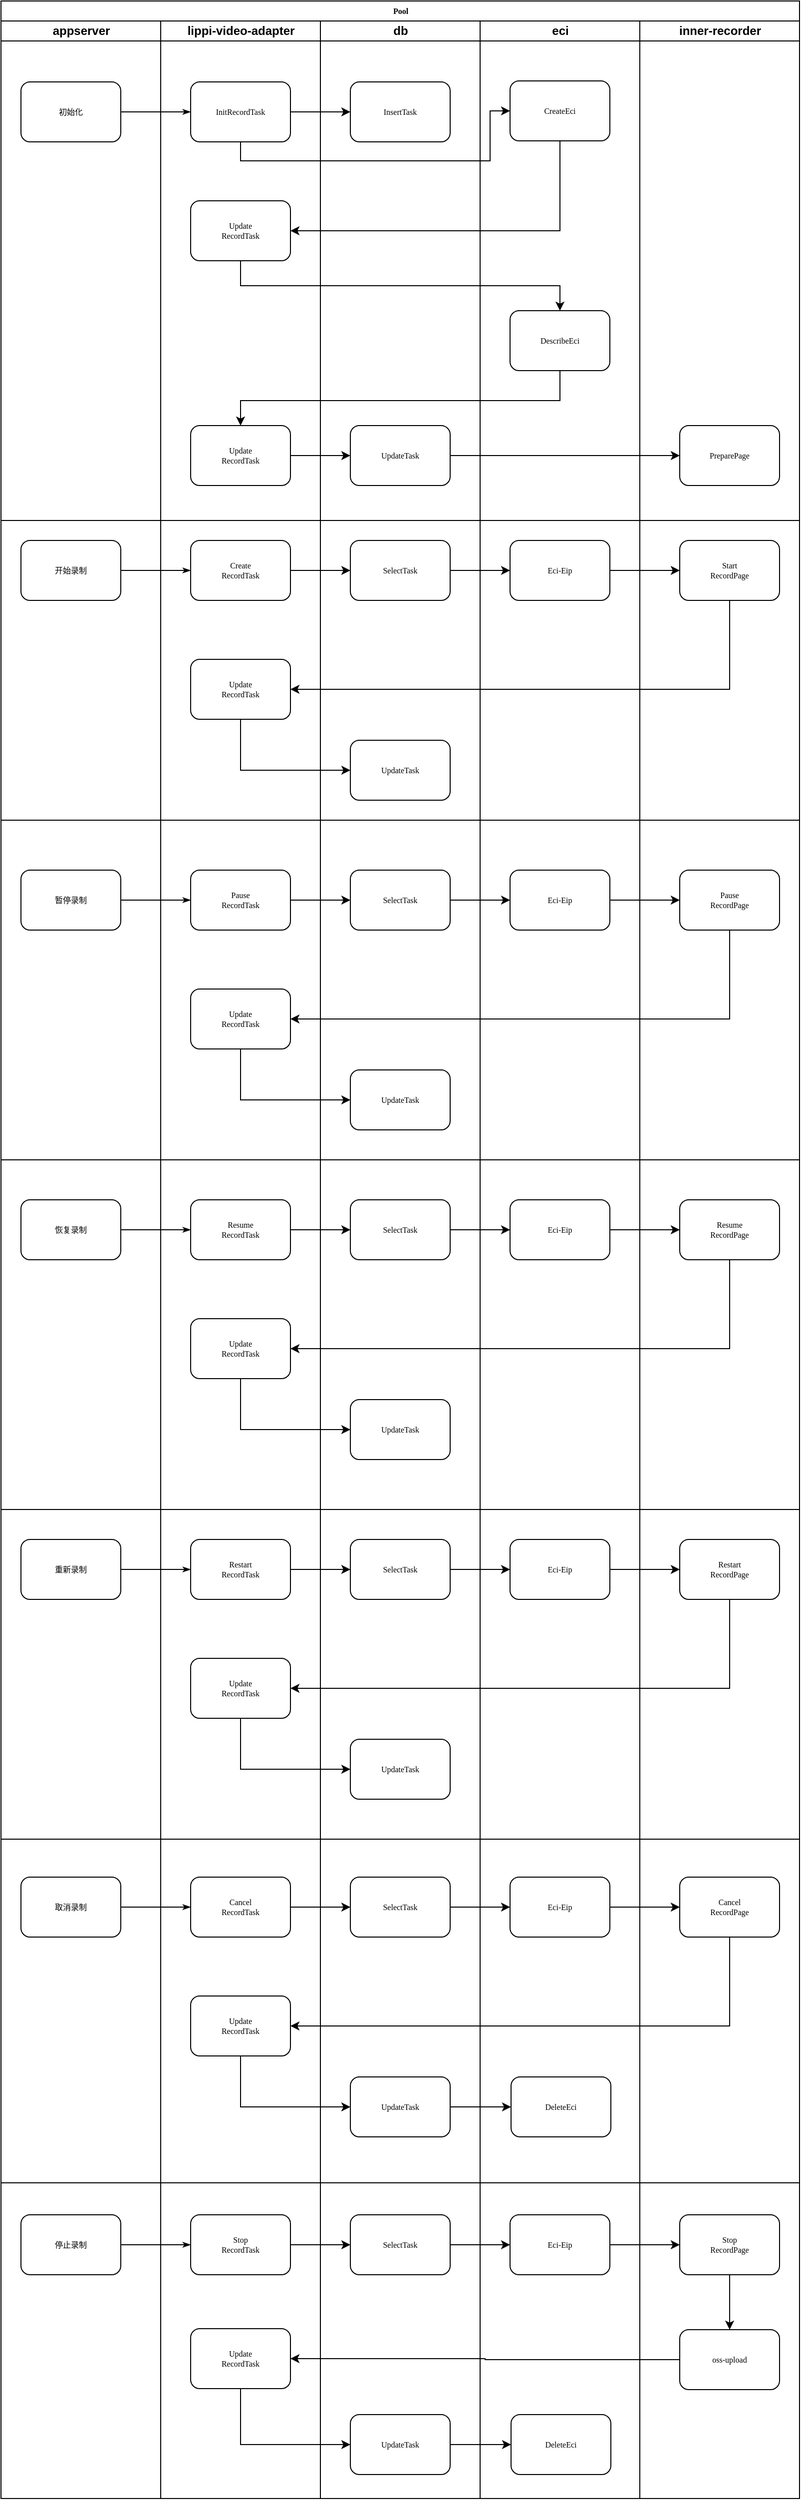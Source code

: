 <mxfile version="14.8.6" type="github">
  <diagram name="Page-1" id="74e2e168-ea6b-b213-b513-2b3c1d86103e">
    <mxGraphModel dx="1327" dy="1628" grid="1" gridSize="10" guides="1" tooltips="1" connect="1" arrows="1" fold="1" page="1" pageScale="1" pageWidth="1100" pageHeight="850" background="none" math="0" shadow="0">
      <root>
        <mxCell id="0" />
        <mxCell id="1" parent="0" />
        <mxCell id="77e6c97f196da883-1" value="Pool" style="swimlane;html=1;childLayout=stackLayout;startSize=20;rounded=0;shadow=0;labelBackgroundColor=none;strokeWidth=1;fontFamily=Verdana;fontSize=8;align=center;" parent="1" vertex="1">
          <mxGeometry x="70" y="-60" width="800" height="2500" as="geometry" />
        </mxCell>
        <mxCell id="77e6c97f196da883-26" style="edgeStyle=orthogonalEdgeStyle;rounded=1;html=1;labelBackgroundColor=none;startArrow=none;startFill=0;startSize=5;endArrow=classicThin;endFill=1;endSize=5;jettySize=auto;orthogonalLoop=1;strokeWidth=1;fontFamily=Verdana;fontSize=8" parent="77e6c97f196da883-1" source="77e6c97f196da883-8" target="77e6c97f196da883-11" edge="1">
          <mxGeometry relative="1" as="geometry" />
        </mxCell>
        <mxCell id="77e6c97f196da883-2" value="appserver" style="swimlane;html=1;startSize=20;" parent="77e6c97f196da883-1" vertex="1">
          <mxGeometry y="20" width="160" height="2480" as="geometry" />
        </mxCell>
        <mxCell id="77e6c97f196da883-8" value="初始化" style="rounded=1;whiteSpace=wrap;html=1;shadow=0;labelBackgroundColor=none;strokeWidth=1;fontFamily=Verdana;fontSize=8;align=center;" parent="77e6c97f196da883-2" vertex="1">
          <mxGeometry x="20" y="61" width="100" height="60" as="geometry" />
        </mxCell>
        <mxCell id="77e6c97f196da883-3" value="lippi-video-adapter" style="swimlane;html=1;startSize=20;" parent="77e6c97f196da883-1" vertex="1">
          <mxGeometry x="160" y="20" width="160" height="2480" as="geometry" />
        </mxCell>
        <mxCell id="77e6c97f196da883-11" value="InitRecordTask" style="rounded=1;whiteSpace=wrap;html=1;shadow=0;labelBackgroundColor=none;strokeWidth=1;fontFamily=Verdana;fontSize=8;align=center;" parent="77e6c97f196da883-3" vertex="1">
          <mxGeometry x="30" y="61" width="100" height="60" as="geometry" />
        </mxCell>
        <mxCell id="JTh4NQwazE_CQNcOJ4YT-9" value="Update&lt;br&gt;RecordTask" style="rounded=1;whiteSpace=wrap;html=1;shadow=0;labelBackgroundColor=none;strokeWidth=1;fontFamily=Verdana;fontSize=8;align=center;" vertex="1" parent="77e6c97f196da883-3">
          <mxGeometry x="30" y="180" width="100" height="60" as="geometry" />
        </mxCell>
        <mxCell id="JTh4NQwazE_CQNcOJ4YT-171" value="Update&lt;br&gt;RecordTask" style="rounded=1;whiteSpace=wrap;html=1;shadow=0;labelBackgroundColor=none;strokeWidth=1;fontFamily=Verdana;fontSize=8;align=center;" vertex="1" parent="77e6c97f196da883-3">
          <mxGeometry x="30" y="2310" width="100" height="60" as="geometry" />
        </mxCell>
        <mxCell id="JTh4NQwazE_CQNcOJ4YT-72" value="" style="edgeStyle=orthogonalEdgeStyle;rounded=0;orthogonalLoop=1;jettySize=auto;html=1;entryX=0;entryY=0.5;entryDx=0;entryDy=0;" edge="1" parent="77e6c97f196da883-1" source="JTh4NQwazE_CQNcOJ4YT-13" target="JTh4NQwazE_CQNcOJ4YT-5">
          <mxGeometry relative="1" as="geometry">
            <mxPoint x="530" y="455" as="targetPoint" />
          </mxGeometry>
        </mxCell>
        <mxCell id="77e6c97f196da883-4" value="db" style="swimlane;html=1;startSize=20;" parent="77e6c97f196da883-1" vertex="1">
          <mxGeometry x="320" y="20" width="160" height="2480" as="geometry" />
        </mxCell>
        <mxCell id="JTh4NQwazE_CQNcOJ4YT-1" value="InsertTask" style="rounded=1;whiteSpace=wrap;html=1;shadow=0;labelBackgroundColor=none;strokeWidth=1;fontFamily=Verdana;fontSize=8;align=center;" vertex="1" parent="77e6c97f196da883-4">
          <mxGeometry x="30" y="61" width="100" height="60" as="geometry" />
        </mxCell>
        <mxCell id="JTh4NQwazE_CQNcOJ4YT-13" value="UpdateTask" style="rounded=1;whiteSpace=wrap;html=1;shadow=0;labelBackgroundColor=none;strokeWidth=1;fontFamily=Verdana;fontSize=8;align=center;" vertex="1" parent="77e6c97f196da883-4">
          <mxGeometry x="30" y="405" width="100" height="60" as="geometry" />
        </mxCell>
        <mxCell id="JTh4NQwazE_CQNcOJ4YT-173" value="" style="endArrow=none;html=1;" edge="1" parent="77e6c97f196da883-4">
          <mxGeometry width="50" height="50" relative="1" as="geometry">
            <mxPoint x="-320" y="2164.0" as="sourcePoint" />
            <mxPoint x="480" y="2164.0" as="targetPoint" />
          </mxGeometry>
        </mxCell>
        <mxCell id="77e6c97f196da883-5" value="eci" style="swimlane;html=1;startSize=20;" parent="77e6c97f196da883-1" vertex="1">
          <mxGeometry x="480" y="20" width="160" height="2480" as="geometry" />
        </mxCell>
        <mxCell id="JTh4NQwazE_CQNcOJ4YT-4" value="CreateEci" style="rounded=1;whiteSpace=wrap;html=1;shadow=0;labelBackgroundColor=none;strokeWidth=1;fontFamily=Verdana;fontSize=8;align=center;" vertex="1" parent="77e6c97f196da883-5">
          <mxGeometry x="30" y="60" width="100" height="60" as="geometry" />
        </mxCell>
        <mxCell id="JTh4NQwazE_CQNcOJ4YT-65" value="DescribeEci" style="rounded=1;whiteSpace=wrap;html=1;shadow=0;labelBackgroundColor=none;strokeWidth=1;fontFamily=Verdana;fontSize=8;align=center;" vertex="1" parent="77e6c97f196da883-5">
          <mxGeometry x="30" y="290" width="100" height="60" as="geometry" />
        </mxCell>
        <mxCell id="JTh4NQwazE_CQNcOJ4YT-141" value="DeleteEci" style="rounded=1;whiteSpace=wrap;html=1;shadow=0;labelBackgroundColor=none;strokeWidth=1;fontFamily=Verdana;fontSize=8;align=center;" vertex="1" parent="77e6c97f196da883-5">
          <mxGeometry x="31" y="2058" width="100" height="60" as="geometry" />
        </mxCell>
        <mxCell id="77e6c97f196da883-6" value="inner-recorder" style="swimlane;html=1;startSize=20;" parent="77e6c97f196da883-1" vertex="1">
          <mxGeometry x="640" y="20" width="160" height="2480" as="geometry" />
        </mxCell>
        <mxCell id="JTh4NQwazE_CQNcOJ4YT-5" value="PreparePage" style="rounded=1;whiteSpace=wrap;html=1;shadow=0;labelBackgroundColor=none;strokeWidth=1;fontFamily=Verdana;fontSize=8;align=center;" vertex="1" parent="77e6c97f196da883-6">
          <mxGeometry x="40" y="405" width="100" height="60" as="geometry" />
        </mxCell>
        <mxCell id="JTh4NQwazE_CQNcOJ4YT-21" value="Start&lt;br&gt;RecordPage" style="rounded=1;whiteSpace=wrap;html=1;shadow=0;labelBackgroundColor=none;strokeWidth=1;fontFamily=Verdana;fontSize=8;align=center;" vertex="1" parent="77e6c97f196da883-6">
          <mxGeometry x="40" y="520" width="100" height="60" as="geometry" />
        </mxCell>
        <mxCell id="JTh4NQwazE_CQNcOJ4YT-174" value="oss-upload" style="rounded=1;whiteSpace=wrap;html=1;shadow=0;labelBackgroundColor=none;strokeWidth=1;fontFamily=Verdana;fontSize=8;align=center;" vertex="1" parent="77e6c97f196da883-6">
          <mxGeometry x="40" y="2311" width="100" height="60" as="geometry" />
        </mxCell>
        <mxCell id="JTh4NQwazE_CQNcOJ4YT-2" value="" style="edgeStyle=orthogonalEdgeStyle;rounded=0;orthogonalLoop=1;jettySize=auto;html=1;" edge="1" parent="77e6c97f196da883-1" source="77e6c97f196da883-11" target="JTh4NQwazE_CQNcOJ4YT-1">
          <mxGeometry relative="1" as="geometry" />
        </mxCell>
        <mxCell id="JTh4NQwazE_CQNcOJ4YT-3" value="" style="edgeStyle=orthogonalEdgeStyle;rounded=0;orthogonalLoop=1;jettySize=auto;html=1;entryX=0;entryY=0.5;entryDx=0;entryDy=0;" edge="1" parent="77e6c97f196da883-1" source="77e6c97f196da883-11" target="JTh4NQwazE_CQNcOJ4YT-4">
          <mxGeometry relative="1" as="geometry">
            <mxPoint x="540" y="140" as="targetPoint" />
            <Array as="points">
              <mxPoint x="240" y="160" />
              <mxPoint x="490" y="160" />
              <mxPoint x="490" y="110" />
            </Array>
          </mxGeometry>
        </mxCell>
        <mxCell id="JTh4NQwazE_CQNcOJ4YT-8" value="" style="edgeStyle=orthogonalEdgeStyle;rounded=0;orthogonalLoop=1;jettySize=auto;html=1;" edge="1" parent="77e6c97f196da883-1" source="JTh4NQwazE_CQNcOJ4YT-4">
          <mxGeometry relative="1" as="geometry">
            <mxPoint x="290" y="230" as="targetPoint" />
            <Array as="points">
              <mxPoint x="560" y="230" />
            </Array>
          </mxGeometry>
        </mxCell>
        <mxCell id="JTh4NQwazE_CQNcOJ4YT-66" value="" style="edgeStyle=orthogonalEdgeStyle;rounded=0;orthogonalLoop=1;jettySize=auto;html=1;exitX=0.5;exitY=1;exitDx=0;exitDy=0;" edge="1" parent="77e6c97f196da883-1" source="JTh4NQwazE_CQNcOJ4YT-9" target="JTh4NQwazE_CQNcOJ4YT-65">
          <mxGeometry relative="1" as="geometry" />
        </mxCell>
        <mxCell id="JTh4NQwazE_CQNcOJ4YT-177" value="" style="edgeStyle=orthogonalEdgeStyle;rounded=0;orthogonalLoop=1;jettySize=auto;html=1;entryX=1;entryY=0.5;entryDx=0;entryDy=0;" edge="1" parent="77e6c97f196da883-1" source="JTh4NQwazE_CQNcOJ4YT-174" target="JTh4NQwazE_CQNcOJ4YT-171">
          <mxGeometry relative="1" as="geometry">
            <mxPoint x="600" y="2370" as="targetPoint" />
          </mxGeometry>
        </mxCell>
        <mxCell id="JTh4NQwazE_CQNcOJ4YT-70" value="" style="edgeStyle=orthogonalEdgeStyle;rounded=0;orthogonalLoop=1;jettySize=auto;html=1;" edge="1" parent="1" source="JTh4NQwazE_CQNcOJ4YT-10" target="JTh4NQwazE_CQNcOJ4YT-13">
          <mxGeometry relative="1" as="geometry" />
        </mxCell>
        <mxCell id="JTh4NQwazE_CQNcOJ4YT-10" value="Update&lt;br&gt;RecordTask" style="rounded=1;whiteSpace=wrap;html=1;shadow=0;labelBackgroundColor=none;strokeWidth=1;fontFamily=Verdana;fontSize=8;align=center;" vertex="1" parent="1">
          <mxGeometry x="260" y="365" width="100" height="60" as="geometry" />
        </mxCell>
        <mxCell id="JTh4NQwazE_CQNcOJ4YT-15" value="开始录制" style="rounded=1;whiteSpace=wrap;html=1;shadow=0;labelBackgroundColor=none;strokeWidth=1;fontFamily=Verdana;fontSize=8;align=center;" vertex="1" parent="1">
          <mxGeometry x="90" y="480" width="100" height="60" as="geometry" />
        </mxCell>
        <mxCell id="JTh4NQwazE_CQNcOJ4YT-16" style="edgeStyle=orthogonalEdgeStyle;rounded=1;html=1;labelBackgroundColor=none;startArrow=none;startFill=0;startSize=5;endArrow=classicThin;endFill=1;endSize=5;jettySize=auto;orthogonalLoop=1;strokeWidth=1;fontFamily=Verdana;fontSize=8" edge="1" parent="1" source="JTh4NQwazE_CQNcOJ4YT-15" target="JTh4NQwazE_CQNcOJ4YT-17">
          <mxGeometry relative="1" as="geometry" />
        </mxCell>
        <mxCell id="JTh4NQwazE_CQNcOJ4YT-17" value="Create&lt;br&gt;RecordTask" style="rounded=1;whiteSpace=wrap;html=1;shadow=0;labelBackgroundColor=none;strokeWidth=1;fontFamily=Verdana;fontSize=8;align=center;" vertex="1" parent="1">
          <mxGeometry x="260" y="480" width="100" height="60" as="geometry" />
        </mxCell>
        <mxCell id="JTh4NQwazE_CQNcOJ4YT-30" value="" style="edgeStyle=orthogonalEdgeStyle;rounded=0;orthogonalLoop=1;jettySize=auto;html=1;" edge="1" parent="1" source="JTh4NQwazE_CQNcOJ4YT-18" target="JTh4NQwazE_CQNcOJ4YT-20">
          <mxGeometry relative="1" as="geometry" />
        </mxCell>
        <mxCell id="JTh4NQwazE_CQNcOJ4YT-18" value="SelectTask" style="rounded=1;whiteSpace=wrap;html=1;shadow=0;labelBackgroundColor=none;strokeWidth=1;fontFamily=Verdana;fontSize=8;align=center;" vertex="1" parent="1">
          <mxGeometry x="420" y="480" width="100" height="60" as="geometry" />
        </mxCell>
        <mxCell id="JTh4NQwazE_CQNcOJ4YT-19" value="UpdateTask" style="rounded=1;whiteSpace=wrap;html=1;shadow=0;labelBackgroundColor=none;strokeWidth=1;fontFamily=Verdana;fontSize=8;align=center;" vertex="1" parent="1">
          <mxGeometry x="420" y="680" width="100" height="60" as="geometry" />
        </mxCell>
        <mxCell id="JTh4NQwazE_CQNcOJ4YT-31" value="" style="edgeStyle=orthogonalEdgeStyle;rounded=0;orthogonalLoop=1;jettySize=auto;html=1;" edge="1" parent="1" source="JTh4NQwazE_CQNcOJ4YT-20" target="JTh4NQwazE_CQNcOJ4YT-21">
          <mxGeometry relative="1" as="geometry" />
        </mxCell>
        <mxCell id="JTh4NQwazE_CQNcOJ4YT-20" value="Eci-Eip" style="rounded=1;whiteSpace=wrap;html=1;shadow=0;labelBackgroundColor=none;strokeWidth=1;fontFamily=Verdana;fontSize=8;align=center;" vertex="1" parent="1">
          <mxGeometry x="580" y="480" width="100" height="60" as="geometry" />
        </mxCell>
        <mxCell id="JTh4NQwazE_CQNcOJ4YT-22" value="" style="edgeStyle=orthogonalEdgeStyle;rounded=0;orthogonalLoop=1;jettySize=auto;html=1;" edge="1" parent="1" source="JTh4NQwazE_CQNcOJ4YT-17" target="JTh4NQwazE_CQNcOJ4YT-18">
          <mxGeometry relative="1" as="geometry" />
        </mxCell>
        <mxCell id="JTh4NQwazE_CQNcOJ4YT-35" value="" style="edgeStyle=orthogonalEdgeStyle;rounded=0;orthogonalLoop=1;jettySize=auto;html=1;entryX=0;entryY=0.5;entryDx=0;entryDy=0;" edge="1" parent="1" source="JTh4NQwazE_CQNcOJ4YT-24" target="JTh4NQwazE_CQNcOJ4YT-19">
          <mxGeometry relative="1" as="geometry">
            <mxPoint x="310" y="739" as="targetPoint" />
            <Array as="points">
              <mxPoint x="310" y="710" />
            </Array>
          </mxGeometry>
        </mxCell>
        <mxCell id="JTh4NQwazE_CQNcOJ4YT-24" value="Update&lt;br&gt;RecordTask" style="rounded=1;whiteSpace=wrap;html=1;shadow=0;labelBackgroundColor=none;strokeWidth=1;fontFamily=Verdana;fontSize=8;align=center;" vertex="1" parent="1">
          <mxGeometry x="260" y="599" width="100" height="60" as="geometry" />
        </mxCell>
        <mxCell id="JTh4NQwazE_CQNcOJ4YT-29" value="" style="edgeStyle=orthogonalEdgeStyle;rounded=0;orthogonalLoop=1;jettySize=auto;html=1;entryX=1;entryY=0.5;entryDx=0;entryDy=0;" edge="1" parent="1" source="JTh4NQwazE_CQNcOJ4YT-21" target="JTh4NQwazE_CQNcOJ4YT-24">
          <mxGeometry relative="1" as="geometry">
            <Array as="points">
              <mxPoint x="800" y="629" />
            </Array>
          </mxGeometry>
        </mxCell>
        <mxCell id="JTh4NQwazE_CQNcOJ4YT-32" value="" style="endArrow=none;html=1;" edge="1" parent="1">
          <mxGeometry width="50" height="50" relative="1" as="geometry">
            <mxPoint x="70" y="460" as="sourcePoint" />
            <mxPoint x="870" y="460" as="targetPoint" />
          </mxGeometry>
        </mxCell>
        <mxCell id="JTh4NQwazE_CQNcOJ4YT-33" value="" style="endArrow=none;html=1;" edge="1" parent="1">
          <mxGeometry width="50" height="50" relative="1" as="geometry">
            <mxPoint x="70" y="760" as="sourcePoint" />
            <mxPoint x="870" y="760" as="targetPoint" />
          </mxGeometry>
        </mxCell>
        <mxCell id="JTh4NQwazE_CQNcOJ4YT-36" value="Pause&lt;br&gt;RecordPage" style="rounded=1;whiteSpace=wrap;html=1;shadow=0;labelBackgroundColor=none;strokeWidth=1;fontFamily=Verdana;fontSize=8;align=center;" vertex="1" parent="1">
          <mxGeometry x="750" y="810" width="100" height="60" as="geometry" />
        </mxCell>
        <mxCell id="JTh4NQwazE_CQNcOJ4YT-37" value="暂停录制" style="rounded=1;whiteSpace=wrap;html=1;shadow=0;labelBackgroundColor=none;strokeWidth=1;fontFamily=Verdana;fontSize=8;align=center;" vertex="1" parent="1">
          <mxGeometry x="90" y="810" width="100" height="60" as="geometry" />
        </mxCell>
        <mxCell id="JTh4NQwazE_CQNcOJ4YT-38" style="edgeStyle=orthogonalEdgeStyle;rounded=1;html=1;labelBackgroundColor=none;startArrow=none;startFill=0;startSize=5;endArrow=classicThin;endFill=1;endSize=5;jettySize=auto;orthogonalLoop=1;strokeWidth=1;fontFamily=Verdana;fontSize=8" edge="1" parent="1" source="JTh4NQwazE_CQNcOJ4YT-37" target="JTh4NQwazE_CQNcOJ4YT-39">
          <mxGeometry relative="1" as="geometry" />
        </mxCell>
        <mxCell id="JTh4NQwazE_CQNcOJ4YT-39" value="Pause&lt;br&gt;RecordTask" style="rounded=1;whiteSpace=wrap;html=1;shadow=0;labelBackgroundColor=none;strokeWidth=1;fontFamily=Verdana;fontSize=8;align=center;" vertex="1" parent="1">
          <mxGeometry x="260" y="810" width="100" height="60" as="geometry" />
        </mxCell>
        <mxCell id="JTh4NQwazE_CQNcOJ4YT-40" value="" style="edgeStyle=orthogonalEdgeStyle;rounded=0;orthogonalLoop=1;jettySize=auto;html=1;" edge="1" parent="1" source="JTh4NQwazE_CQNcOJ4YT-41" target="JTh4NQwazE_CQNcOJ4YT-44">
          <mxGeometry relative="1" as="geometry" />
        </mxCell>
        <mxCell id="JTh4NQwazE_CQNcOJ4YT-41" value="SelectTask" style="rounded=1;whiteSpace=wrap;html=1;shadow=0;labelBackgroundColor=none;strokeWidth=1;fontFamily=Verdana;fontSize=8;align=center;" vertex="1" parent="1">
          <mxGeometry x="420" y="810" width="100" height="60" as="geometry" />
        </mxCell>
        <mxCell id="JTh4NQwazE_CQNcOJ4YT-42" value="UpdateTask" style="rounded=1;whiteSpace=wrap;html=1;shadow=0;labelBackgroundColor=none;strokeWidth=1;fontFamily=Verdana;fontSize=8;align=center;" vertex="1" parent="1">
          <mxGeometry x="420" y="1010" width="100" height="60" as="geometry" />
        </mxCell>
        <mxCell id="JTh4NQwazE_CQNcOJ4YT-43" value="" style="edgeStyle=orthogonalEdgeStyle;rounded=0;orthogonalLoop=1;jettySize=auto;html=1;" edge="1" parent="1" source="JTh4NQwazE_CQNcOJ4YT-44" target="JTh4NQwazE_CQNcOJ4YT-36">
          <mxGeometry relative="1" as="geometry" />
        </mxCell>
        <mxCell id="JTh4NQwazE_CQNcOJ4YT-44" value="Eci-Eip" style="rounded=1;whiteSpace=wrap;html=1;shadow=0;labelBackgroundColor=none;strokeWidth=1;fontFamily=Verdana;fontSize=8;align=center;" vertex="1" parent="1">
          <mxGeometry x="580" y="810" width="100" height="60" as="geometry" />
        </mxCell>
        <mxCell id="JTh4NQwazE_CQNcOJ4YT-45" value="" style="edgeStyle=orthogonalEdgeStyle;rounded=0;orthogonalLoop=1;jettySize=auto;html=1;" edge="1" parent="1" source="JTh4NQwazE_CQNcOJ4YT-39" target="JTh4NQwazE_CQNcOJ4YT-41">
          <mxGeometry relative="1" as="geometry" />
        </mxCell>
        <mxCell id="JTh4NQwazE_CQNcOJ4YT-46" value="" style="edgeStyle=orthogonalEdgeStyle;rounded=0;orthogonalLoop=1;jettySize=auto;html=1;entryX=0;entryY=0.5;entryDx=0;entryDy=0;" edge="1" parent="1" source="JTh4NQwazE_CQNcOJ4YT-47" target="JTh4NQwazE_CQNcOJ4YT-42">
          <mxGeometry relative="1" as="geometry">
            <mxPoint x="310" y="1069" as="targetPoint" />
            <Array as="points">
              <mxPoint x="310" y="1040" />
            </Array>
          </mxGeometry>
        </mxCell>
        <mxCell id="JTh4NQwazE_CQNcOJ4YT-47" value="Update&lt;br&gt;RecordTask" style="rounded=1;whiteSpace=wrap;html=1;shadow=0;labelBackgroundColor=none;strokeWidth=1;fontFamily=Verdana;fontSize=8;align=center;" vertex="1" parent="1">
          <mxGeometry x="260" y="929" width="100" height="60" as="geometry" />
        </mxCell>
        <mxCell id="JTh4NQwazE_CQNcOJ4YT-48" value="" style="edgeStyle=orthogonalEdgeStyle;rounded=0;orthogonalLoop=1;jettySize=auto;html=1;entryX=1;entryY=0.5;entryDx=0;entryDy=0;" edge="1" parent="1" source="JTh4NQwazE_CQNcOJ4YT-36" target="JTh4NQwazE_CQNcOJ4YT-47">
          <mxGeometry relative="1" as="geometry">
            <Array as="points">
              <mxPoint x="800" y="959" />
            </Array>
          </mxGeometry>
        </mxCell>
        <mxCell id="JTh4NQwazE_CQNcOJ4YT-49" value="" style="endArrow=none;html=1;" edge="1" parent="1">
          <mxGeometry width="50" height="50" relative="1" as="geometry">
            <mxPoint x="70" y="1100" as="sourcePoint" />
            <mxPoint x="870" y="1100" as="targetPoint" />
          </mxGeometry>
        </mxCell>
        <mxCell id="JTh4NQwazE_CQNcOJ4YT-50" value="Resume&lt;br&gt;RecordPage" style="rounded=1;whiteSpace=wrap;html=1;shadow=0;labelBackgroundColor=none;strokeWidth=1;fontFamily=Verdana;fontSize=8;align=center;" vertex="1" parent="1">
          <mxGeometry x="750" y="1140" width="100" height="60" as="geometry" />
        </mxCell>
        <mxCell id="JTh4NQwazE_CQNcOJ4YT-51" value="恢复录制" style="rounded=1;whiteSpace=wrap;html=1;shadow=0;labelBackgroundColor=none;strokeWidth=1;fontFamily=Verdana;fontSize=8;align=center;" vertex="1" parent="1">
          <mxGeometry x="90" y="1140" width="100" height="60" as="geometry" />
        </mxCell>
        <mxCell id="JTh4NQwazE_CQNcOJ4YT-52" style="edgeStyle=orthogonalEdgeStyle;rounded=1;html=1;labelBackgroundColor=none;startArrow=none;startFill=0;startSize=5;endArrow=classicThin;endFill=1;endSize=5;jettySize=auto;orthogonalLoop=1;strokeWidth=1;fontFamily=Verdana;fontSize=8" edge="1" parent="1" source="JTh4NQwazE_CQNcOJ4YT-51" target="JTh4NQwazE_CQNcOJ4YT-53">
          <mxGeometry relative="1" as="geometry" />
        </mxCell>
        <mxCell id="JTh4NQwazE_CQNcOJ4YT-53" value="Resume&lt;br&gt;RecordTask" style="rounded=1;whiteSpace=wrap;html=1;shadow=0;labelBackgroundColor=none;strokeWidth=1;fontFamily=Verdana;fontSize=8;align=center;" vertex="1" parent="1">
          <mxGeometry x="260" y="1140" width="100" height="60" as="geometry" />
        </mxCell>
        <mxCell id="JTh4NQwazE_CQNcOJ4YT-54" value="" style="edgeStyle=orthogonalEdgeStyle;rounded=0;orthogonalLoop=1;jettySize=auto;html=1;" edge="1" parent="1" source="JTh4NQwazE_CQNcOJ4YT-55" target="JTh4NQwazE_CQNcOJ4YT-58">
          <mxGeometry relative="1" as="geometry" />
        </mxCell>
        <mxCell id="JTh4NQwazE_CQNcOJ4YT-55" value="SelectTask" style="rounded=1;whiteSpace=wrap;html=1;shadow=0;labelBackgroundColor=none;strokeWidth=1;fontFamily=Verdana;fontSize=8;align=center;" vertex="1" parent="1">
          <mxGeometry x="420" y="1140" width="100" height="60" as="geometry" />
        </mxCell>
        <mxCell id="JTh4NQwazE_CQNcOJ4YT-56" value="UpdateTask" style="rounded=1;whiteSpace=wrap;html=1;shadow=0;labelBackgroundColor=none;strokeWidth=1;fontFamily=Verdana;fontSize=8;align=center;" vertex="1" parent="1">
          <mxGeometry x="420" y="1340" width="100" height="60" as="geometry" />
        </mxCell>
        <mxCell id="JTh4NQwazE_CQNcOJ4YT-57" value="" style="edgeStyle=orthogonalEdgeStyle;rounded=0;orthogonalLoop=1;jettySize=auto;html=1;" edge="1" parent="1" source="JTh4NQwazE_CQNcOJ4YT-58" target="JTh4NQwazE_CQNcOJ4YT-50">
          <mxGeometry relative="1" as="geometry" />
        </mxCell>
        <mxCell id="JTh4NQwazE_CQNcOJ4YT-58" value="Eci-Eip" style="rounded=1;whiteSpace=wrap;html=1;shadow=0;labelBackgroundColor=none;strokeWidth=1;fontFamily=Verdana;fontSize=8;align=center;" vertex="1" parent="1">
          <mxGeometry x="580" y="1140" width="100" height="60" as="geometry" />
        </mxCell>
        <mxCell id="JTh4NQwazE_CQNcOJ4YT-59" value="" style="edgeStyle=orthogonalEdgeStyle;rounded=0;orthogonalLoop=1;jettySize=auto;html=1;" edge="1" parent="1" source="JTh4NQwazE_CQNcOJ4YT-53" target="JTh4NQwazE_CQNcOJ4YT-55">
          <mxGeometry relative="1" as="geometry" />
        </mxCell>
        <mxCell id="JTh4NQwazE_CQNcOJ4YT-60" value="" style="edgeStyle=orthogonalEdgeStyle;rounded=0;orthogonalLoop=1;jettySize=auto;html=1;entryX=0;entryY=0.5;entryDx=0;entryDy=0;" edge="1" parent="1" source="JTh4NQwazE_CQNcOJ4YT-61" target="JTh4NQwazE_CQNcOJ4YT-56">
          <mxGeometry relative="1" as="geometry">
            <mxPoint x="310" y="1399" as="targetPoint" />
            <Array as="points">
              <mxPoint x="310" y="1370" />
            </Array>
          </mxGeometry>
        </mxCell>
        <mxCell id="JTh4NQwazE_CQNcOJ4YT-61" value="Update&lt;br&gt;RecordTask" style="rounded=1;whiteSpace=wrap;html=1;shadow=0;labelBackgroundColor=none;strokeWidth=1;fontFamily=Verdana;fontSize=8;align=center;" vertex="1" parent="1">
          <mxGeometry x="260" y="1259" width="100" height="60" as="geometry" />
        </mxCell>
        <mxCell id="JTh4NQwazE_CQNcOJ4YT-62" value="" style="edgeStyle=orthogonalEdgeStyle;rounded=0;orthogonalLoop=1;jettySize=auto;html=1;entryX=1;entryY=0.5;entryDx=0;entryDy=0;" edge="1" parent="1" source="JTh4NQwazE_CQNcOJ4YT-50" target="JTh4NQwazE_CQNcOJ4YT-61">
          <mxGeometry relative="1" as="geometry">
            <Array as="points">
              <mxPoint x="800" y="1289" />
            </Array>
          </mxGeometry>
        </mxCell>
        <mxCell id="JTh4NQwazE_CQNcOJ4YT-68" value="" style="edgeStyle=orthogonalEdgeStyle;rounded=0;orthogonalLoop=1;jettySize=auto;html=1;entryX=0.5;entryY=0;entryDx=0;entryDy=0;" edge="1" parent="1" source="JTh4NQwazE_CQNcOJ4YT-65" target="JTh4NQwazE_CQNcOJ4YT-10">
          <mxGeometry relative="1" as="geometry">
            <mxPoint x="400" y="270" as="targetPoint" />
            <Array as="points">
              <mxPoint x="630" y="340" />
              <mxPoint x="310" y="340" />
            </Array>
          </mxGeometry>
        </mxCell>
        <mxCell id="JTh4NQwazE_CQNcOJ4YT-100" value="Restart&lt;br&gt;RecordPage" style="rounded=1;whiteSpace=wrap;html=1;shadow=0;labelBackgroundColor=none;strokeWidth=1;fontFamily=Verdana;fontSize=8;align=center;" vertex="1" parent="1">
          <mxGeometry x="750" y="1480" width="100" height="60" as="geometry" />
        </mxCell>
        <mxCell id="JTh4NQwazE_CQNcOJ4YT-101" value="重新录制" style="rounded=1;whiteSpace=wrap;html=1;shadow=0;labelBackgroundColor=none;strokeWidth=1;fontFamily=Verdana;fontSize=8;align=center;" vertex="1" parent="1">
          <mxGeometry x="90" y="1480" width="100" height="60" as="geometry" />
        </mxCell>
        <mxCell id="JTh4NQwazE_CQNcOJ4YT-102" style="edgeStyle=orthogonalEdgeStyle;rounded=1;html=1;labelBackgroundColor=none;startArrow=none;startFill=0;startSize=5;endArrow=classicThin;endFill=1;endSize=5;jettySize=auto;orthogonalLoop=1;strokeWidth=1;fontFamily=Verdana;fontSize=8" edge="1" parent="1" source="JTh4NQwazE_CQNcOJ4YT-101" target="JTh4NQwazE_CQNcOJ4YT-103">
          <mxGeometry relative="1" as="geometry" />
        </mxCell>
        <mxCell id="JTh4NQwazE_CQNcOJ4YT-103" value="Restart&lt;br&gt;RecordTask" style="rounded=1;whiteSpace=wrap;html=1;shadow=0;labelBackgroundColor=none;strokeWidth=1;fontFamily=Verdana;fontSize=8;align=center;" vertex="1" parent="1">
          <mxGeometry x="260" y="1480" width="100" height="60" as="geometry" />
        </mxCell>
        <mxCell id="JTh4NQwazE_CQNcOJ4YT-104" value="" style="edgeStyle=orthogonalEdgeStyle;rounded=0;orthogonalLoop=1;jettySize=auto;html=1;" edge="1" parent="1" source="JTh4NQwazE_CQNcOJ4YT-105" target="JTh4NQwazE_CQNcOJ4YT-108">
          <mxGeometry relative="1" as="geometry" />
        </mxCell>
        <mxCell id="JTh4NQwazE_CQNcOJ4YT-105" value="SelectTask" style="rounded=1;whiteSpace=wrap;html=1;shadow=0;labelBackgroundColor=none;strokeWidth=1;fontFamily=Verdana;fontSize=8;align=center;" vertex="1" parent="1">
          <mxGeometry x="420" y="1480" width="100" height="60" as="geometry" />
        </mxCell>
        <mxCell id="JTh4NQwazE_CQNcOJ4YT-106" value="UpdateTask" style="rounded=1;whiteSpace=wrap;html=1;shadow=0;labelBackgroundColor=none;strokeWidth=1;fontFamily=Verdana;fontSize=8;align=center;" vertex="1" parent="1">
          <mxGeometry x="420" y="1680" width="100" height="60" as="geometry" />
        </mxCell>
        <mxCell id="JTh4NQwazE_CQNcOJ4YT-107" value="" style="edgeStyle=orthogonalEdgeStyle;rounded=0;orthogonalLoop=1;jettySize=auto;html=1;" edge="1" parent="1" source="JTh4NQwazE_CQNcOJ4YT-108" target="JTh4NQwazE_CQNcOJ4YT-100">
          <mxGeometry relative="1" as="geometry" />
        </mxCell>
        <mxCell id="JTh4NQwazE_CQNcOJ4YT-108" value="Eci-Eip" style="rounded=1;whiteSpace=wrap;html=1;shadow=0;labelBackgroundColor=none;strokeWidth=1;fontFamily=Verdana;fontSize=8;align=center;" vertex="1" parent="1">
          <mxGeometry x="580" y="1480" width="100" height="60" as="geometry" />
        </mxCell>
        <mxCell id="JTh4NQwazE_CQNcOJ4YT-109" value="" style="edgeStyle=orthogonalEdgeStyle;rounded=0;orthogonalLoop=1;jettySize=auto;html=1;" edge="1" parent="1" source="JTh4NQwazE_CQNcOJ4YT-103" target="JTh4NQwazE_CQNcOJ4YT-105">
          <mxGeometry relative="1" as="geometry" />
        </mxCell>
        <mxCell id="JTh4NQwazE_CQNcOJ4YT-110" value="" style="edgeStyle=orthogonalEdgeStyle;rounded=0;orthogonalLoop=1;jettySize=auto;html=1;entryX=0;entryY=0.5;entryDx=0;entryDy=0;" edge="1" parent="1" source="JTh4NQwazE_CQNcOJ4YT-111" target="JTh4NQwazE_CQNcOJ4YT-106">
          <mxGeometry relative="1" as="geometry">
            <mxPoint x="310" y="1739" as="targetPoint" />
            <Array as="points">
              <mxPoint x="310" y="1710" />
            </Array>
          </mxGeometry>
        </mxCell>
        <mxCell id="JTh4NQwazE_CQNcOJ4YT-111" value="Update&lt;br&gt;RecordTask" style="rounded=1;whiteSpace=wrap;html=1;shadow=0;labelBackgroundColor=none;strokeWidth=1;fontFamily=Verdana;fontSize=8;align=center;" vertex="1" parent="1">
          <mxGeometry x="260" y="1599" width="100" height="60" as="geometry" />
        </mxCell>
        <mxCell id="JTh4NQwazE_CQNcOJ4YT-112" value="" style="edgeStyle=orthogonalEdgeStyle;rounded=0;orthogonalLoop=1;jettySize=auto;html=1;entryX=1;entryY=0.5;entryDx=0;entryDy=0;" edge="1" parent="1" source="JTh4NQwazE_CQNcOJ4YT-100" target="JTh4NQwazE_CQNcOJ4YT-111">
          <mxGeometry relative="1" as="geometry">
            <Array as="points">
              <mxPoint x="800" y="1629" />
            </Array>
          </mxGeometry>
        </mxCell>
        <mxCell id="JTh4NQwazE_CQNcOJ4YT-113" value="" style="endArrow=none;html=1;" edge="1" parent="1">
          <mxGeometry width="50" height="50" relative="1" as="geometry">
            <mxPoint x="70" y="1450" as="sourcePoint" />
            <mxPoint x="870" y="1450" as="targetPoint" />
          </mxGeometry>
        </mxCell>
        <mxCell id="JTh4NQwazE_CQNcOJ4YT-127" value="Cancel&lt;br&gt;RecordPage" style="rounded=1;whiteSpace=wrap;html=1;shadow=0;labelBackgroundColor=none;strokeWidth=1;fontFamily=Verdana;fontSize=8;align=center;" vertex="1" parent="1">
          <mxGeometry x="750" y="1818" width="100" height="60" as="geometry" />
        </mxCell>
        <mxCell id="JTh4NQwazE_CQNcOJ4YT-128" value="取消录制" style="rounded=1;whiteSpace=wrap;html=1;shadow=0;labelBackgroundColor=none;strokeWidth=1;fontFamily=Verdana;fontSize=8;align=center;" vertex="1" parent="1">
          <mxGeometry x="90" y="1818" width="100" height="60" as="geometry" />
        </mxCell>
        <mxCell id="JTh4NQwazE_CQNcOJ4YT-129" style="edgeStyle=orthogonalEdgeStyle;rounded=1;html=1;labelBackgroundColor=none;startArrow=none;startFill=0;startSize=5;endArrow=classicThin;endFill=1;endSize=5;jettySize=auto;orthogonalLoop=1;strokeWidth=1;fontFamily=Verdana;fontSize=8" edge="1" parent="1" source="JTh4NQwazE_CQNcOJ4YT-128" target="JTh4NQwazE_CQNcOJ4YT-130">
          <mxGeometry relative="1" as="geometry" />
        </mxCell>
        <mxCell id="JTh4NQwazE_CQNcOJ4YT-130" value="Cancel&lt;br&gt;RecordTask" style="rounded=1;whiteSpace=wrap;html=1;shadow=0;labelBackgroundColor=none;strokeWidth=1;fontFamily=Verdana;fontSize=8;align=center;" vertex="1" parent="1">
          <mxGeometry x="260" y="1818" width="100" height="60" as="geometry" />
        </mxCell>
        <mxCell id="JTh4NQwazE_CQNcOJ4YT-131" value="" style="edgeStyle=orthogonalEdgeStyle;rounded=0;orthogonalLoop=1;jettySize=auto;html=1;" edge="1" parent="1" source="JTh4NQwazE_CQNcOJ4YT-132" target="JTh4NQwazE_CQNcOJ4YT-135">
          <mxGeometry relative="1" as="geometry" />
        </mxCell>
        <mxCell id="JTh4NQwazE_CQNcOJ4YT-132" value="SelectTask" style="rounded=1;whiteSpace=wrap;html=1;shadow=0;labelBackgroundColor=none;strokeWidth=1;fontFamily=Verdana;fontSize=8;align=center;" vertex="1" parent="1">
          <mxGeometry x="420" y="1818" width="100" height="60" as="geometry" />
        </mxCell>
        <mxCell id="JTh4NQwazE_CQNcOJ4YT-142" value="" style="edgeStyle=orthogonalEdgeStyle;rounded=0;orthogonalLoop=1;jettySize=auto;html=1;" edge="1" parent="1" source="JTh4NQwazE_CQNcOJ4YT-133" target="JTh4NQwazE_CQNcOJ4YT-141">
          <mxGeometry relative="1" as="geometry" />
        </mxCell>
        <mxCell id="JTh4NQwazE_CQNcOJ4YT-133" value="UpdateTask" style="rounded=1;whiteSpace=wrap;html=1;shadow=0;labelBackgroundColor=none;strokeWidth=1;fontFamily=Verdana;fontSize=8;align=center;" vertex="1" parent="1">
          <mxGeometry x="420" y="2018" width="100" height="60" as="geometry" />
        </mxCell>
        <mxCell id="JTh4NQwazE_CQNcOJ4YT-134" value="" style="edgeStyle=orthogonalEdgeStyle;rounded=0;orthogonalLoop=1;jettySize=auto;html=1;" edge="1" parent="1" source="JTh4NQwazE_CQNcOJ4YT-135" target="JTh4NQwazE_CQNcOJ4YT-127">
          <mxGeometry relative="1" as="geometry" />
        </mxCell>
        <mxCell id="JTh4NQwazE_CQNcOJ4YT-135" value="Eci-Eip" style="rounded=1;whiteSpace=wrap;html=1;shadow=0;labelBackgroundColor=none;strokeWidth=1;fontFamily=Verdana;fontSize=8;align=center;" vertex="1" parent="1">
          <mxGeometry x="580" y="1818" width="100" height="60" as="geometry" />
        </mxCell>
        <mxCell id="JTh4NQwazE_CQNcOJ4YT-136" value="" style="edgeStyle=orthogonalEdgeStyle;rounded=0;orthogonalLoop=1;jettySize=auto;html=1;" edge="1" parent="1" source="JTh4NQwazE_CQNcOJ4YT-130" target="JTh4NQwazE_CQNcOJ4YT-132">
          <mxGeometry relative="1" as="geometry" />
        </mxCell>
        <mxCell id="JTh4NQwazE_CQNcOJ4YT-137" value="" style="edgeStyle=orthogonalEdgeStyle;rounded=0;orthogonalLoop=1;jettySize=auto;html=1;entryX=0;entryY=0.5;entryDx=0;entryDy=0;" edge="1" parent="1" source="JTh4NQwazE_CQNcOJ4YT-138" target="JTh4NQwazE_CQNcOJ4YT-133">
          <mxGeometry relative="1" as="geometry">
            <mxPoint x="310" y="2077" as="targetPoint" />
            <Array as="points">
              <mxPoint x="310" y="2048" />
            </Array>
          </mxGeometry>
        </mxCell>
        <mxCell id="JTh4NQwazE_CQNcOJ4YT-138" value="Update&lt;br&gt;RecordTask" style="rounded=1;whiteSpace=wrap;html=1;shadow=0;labelBackgroundColor=none;strokeWidth=1;fontFamily=Verdana;fontSize=8;align=center;" vertex="1" parent="1">
          <mxGeometry x="260" y="1937" width="100" height="60" as="geometry" />
        </mxCell>
        <mxCell id="JTh4NQwazE_CQNcOJ4YT-139" value="" style="edgeStyle=orthogonalEdgeStyle;rounded=0;orthogonalLoop=1;jettySize=auto;html=1;entryX=1;entryY=0.5;entryDx=0;entryDy=0;" edge="1" parent="1" source="JTh4NQwazE_CQNcOJ4YT-127" target="JTh4NQwazE_CQNcOJ4YT-138">
          <mxGeometry relative="1" as="geometry">
            <Array as="points">
              <mxPoint x="800" y="1967" />
            </Array>
          </mxGeometry>
        </mxCell>
        <mxCell id="JTh4NQwazE_CQNcOJ4YT-140" value="" style="endArrow=none;html=1;" edge="1" parent="1">
          <mxGeometry width="50" height="50" relative="1" as="geometry">
            <mxPoint x="70" y="1780" as="sourcePoint" />
            <mxPoint x="870" y="1780" as="targetPoint" />
          </mxGeometry>
        </mxCell>
        <mxCell id="JTh4NQwazE_CQNcOJ4YT-158" value="DeleteEci" style="rounded=1;whiteSpace=wrap;html=1;shadow=0;labelBackgroundColor=none;strokeWidth=1;fontFamily=Verdana;fontSize=8;align=center;" vertex="1" parent="1">
          <mxGeometry x="581" y="2356" width="100" height="60" as="geometry" />
        </mxCell>
        <mxCell id="JTh4NQwazE_CQNcOJ4YT-175" value="" style="edgeStyle=orthogonalEdgeStyle;rounded=0;orthogonalLoop=1;jettySize=auto;html=1;" edge="1" parent="1" source="JTh4NQwazE_CQNcOJ4YT-159" target="JTh4NQwazE_CQNcOJ4YT-174">
          <mxGeometry relative="1" as="geometry" />
        </mxCell>
        <mxCell id="JTh4NQwazE_CQNcOJ4YT-159" value="Stop&lt;br&gt;RecordPage" style="rounded=1;whiteSpace=wrap;html=1;shadow=0;labelBackgroundColor=none;strokeWidth=1;fontFamily=Verdana;fontSize=8;align=center;" vertex="1" parent="1">
          <mxGeometry x="750" y="2156" width="100" height="60" as="geometry" />
        </mxCell>
        <mxCell id="JTh4NQwazE_CQNcOJ4YT-160" value="停止录制" style="rounded=1;whiteSpace=wrap;html=1;shadow=0;labelBackgroundColor=none;strokeWidth=1;fontFamily=Verdana;fontSize=8;align=center;" vertex="1" parent="1">
          <mxGeometry x="90" y="2156" width="100" height="60" as="geometry" />
        </mxCell>
        <mxCell id="JTh4NQwazE_CQNcOJ4YT-161" style="edgeStyle=orthogonalEdgeStyle;rounded=1;html=1;labelBackgroundColor=none;startArrow=none;startFill=0;startSize=5;endArrow=classicThin;endFill=1;endSize=5;jettySize=auto;orthogonalLoop=1;strokeWidth=1;fontFamily=Verdana;fontSize=8" edge="1" parent="1" source="JTh4NQwazE_CQNcOJ4YT-160" target="JTh4NQwazE_CQNcOJ4YT-162">
          <mxGeometry relative="1" as="geometry" />
        </mxCell>
        <mxCell id="JTh4NQwazE_CQNcOJ4YT-162" value="Stop&lt;br&gt;RecordTask" style="rounded=1;whiteSpace=wrap;html=1;shadow=0;labelBackgroundColor=none;strokeWidth=1;fontFamily=Verdana;fontSize=8;align=center;" vertex="1" parent="1">
          <mxGeometry x="260" y="2156" width="100" height="60" as="geometry" />
        </mxCell>
        <mxCell id="JTh4NQwazE_CQNcOJ4YT-163" value="" style="edgeStyle=orthogonalEdgeStyle;rounded=0;orthogonalLoop=1;jettySize=auto;html=1;" edge="1" parent="1" source="JTh4NQwazE_CQNcOJ4YT-164" target="JTh4NQwazE_CQNcOJ4YT-168">
          <mxGeometry relative="1" as="geometry" />
        </mxCell>
        <mxCell id="JTh4NQwazE_CQNcOJ4YT-164" value="SelectTask" style="rounded=1;whiteSpace=wrap;html=1;shadow=0;labelBackgroundColor=none;strokeWidth=1;fontFamily=Verdana;fontSize=8;align=center;" vertex="1" parent="1">
          <mxGeometry x="420" y="2156" width="100" height="60" as="geometry" />
        </mxCell>
        <mxCell id="JTh4NQwazE_CQNcOJ4YT-165" value="" style="edgeStyle=orthogonalEdgeStyle;rounded=0;orthogonalLoop=1;jettySize=auto;html=1;" edge="1" parent="1" source="JTh4NQwazE_CQNcOJ4YT-166" target="JTh4NQwazE_CQNcOJ4YT-158">
          <mxGeometry relative="1" as="geometry" />
        </mxCell>
        <mxCell id="JTh4NQwazE_CQNcOJ4YT-166" value="UpdateTask" style="rounded=1;whiteSpace=wrap;html=1;shadow=0;labelBackgroundColor=none;strokeWidth=1;fontFamily=Verdana;fontSize=8;align=center;" vertex="1" parent="1">
          <mxGeometry x="420" y="2356" width="100" height="60" as="geometry" />
        </mxCell>
        <mxCell id="JTh4NQwazE_CQNcOJ4YT-167" value="" style="edgeStyle=orthogonalEdgeStyle;rounded=0;orthogonalLoop=1;jettySize=auto;html=1;" edge="1" parent="1" source="JTh4NQwazE_CQNcOJ4YT-168" target="JTh4NQwazE_CQNcOJ4YT-159">
          <mxGeometry relative="1" as="geometry" />
        </mxCell>
        <mxCell id="JTh4NQwazE_CQNcOJ4YT-168" value="Eci-Eip" style="rounded=1;whiteSpace=wrap;html=1;shadow=0;labelBackgroundColor=none;strokeWidth=1;fontFamily=Verdana;fontSize=8;align=center;" vertex="1" parent="1">
          <mxGeometry x="580" y="2156" width="100" height="60" as="geometry" />
        </mxCell>
        <mxCell id="JTh4NQwazE_CQNcOJ4YT-169" value="" style="edgeStyle=orthogonalEdgeStyle;rounded=0;orthogonalLoop=1;jettySize=auto;html=1;" edge="1" parent="1" source="JTh4NQwazE_CQNcOJ4YT-162" target="JTh4NQwazE_CQNcOJ4YT-164">
          <mxGeometry relative="1" as="geometry" />
        </mxCell>
        <mxCell id="JTh4NQwazE_CQNcOJ4YT-170" value="" style="edgeStyle=orthogonalEdgeStyle;rounded=0;orthogonalLoop=1;jettySize=auto;html=1;entryX=0;entryY=0.5;entryDx=0;entryDy=0;" edge="1" parent="1" source="JTh4NQwazE_CQNcOJ4YT-171" target="JTh4NQwazE_CQNcOJ4YT-166">
          <mxGeometry relative="1" as="geometry">
            <mxPoint x="310" y="2415" as="targetPoint" />
            <Array as="points">
              <mxPoint x="310" y="2386" />
            </Array>
          </mxGeometry>
        </mxCell>
      </root>
    </mxGraphModel>
  </diagram>
</mxfile>
